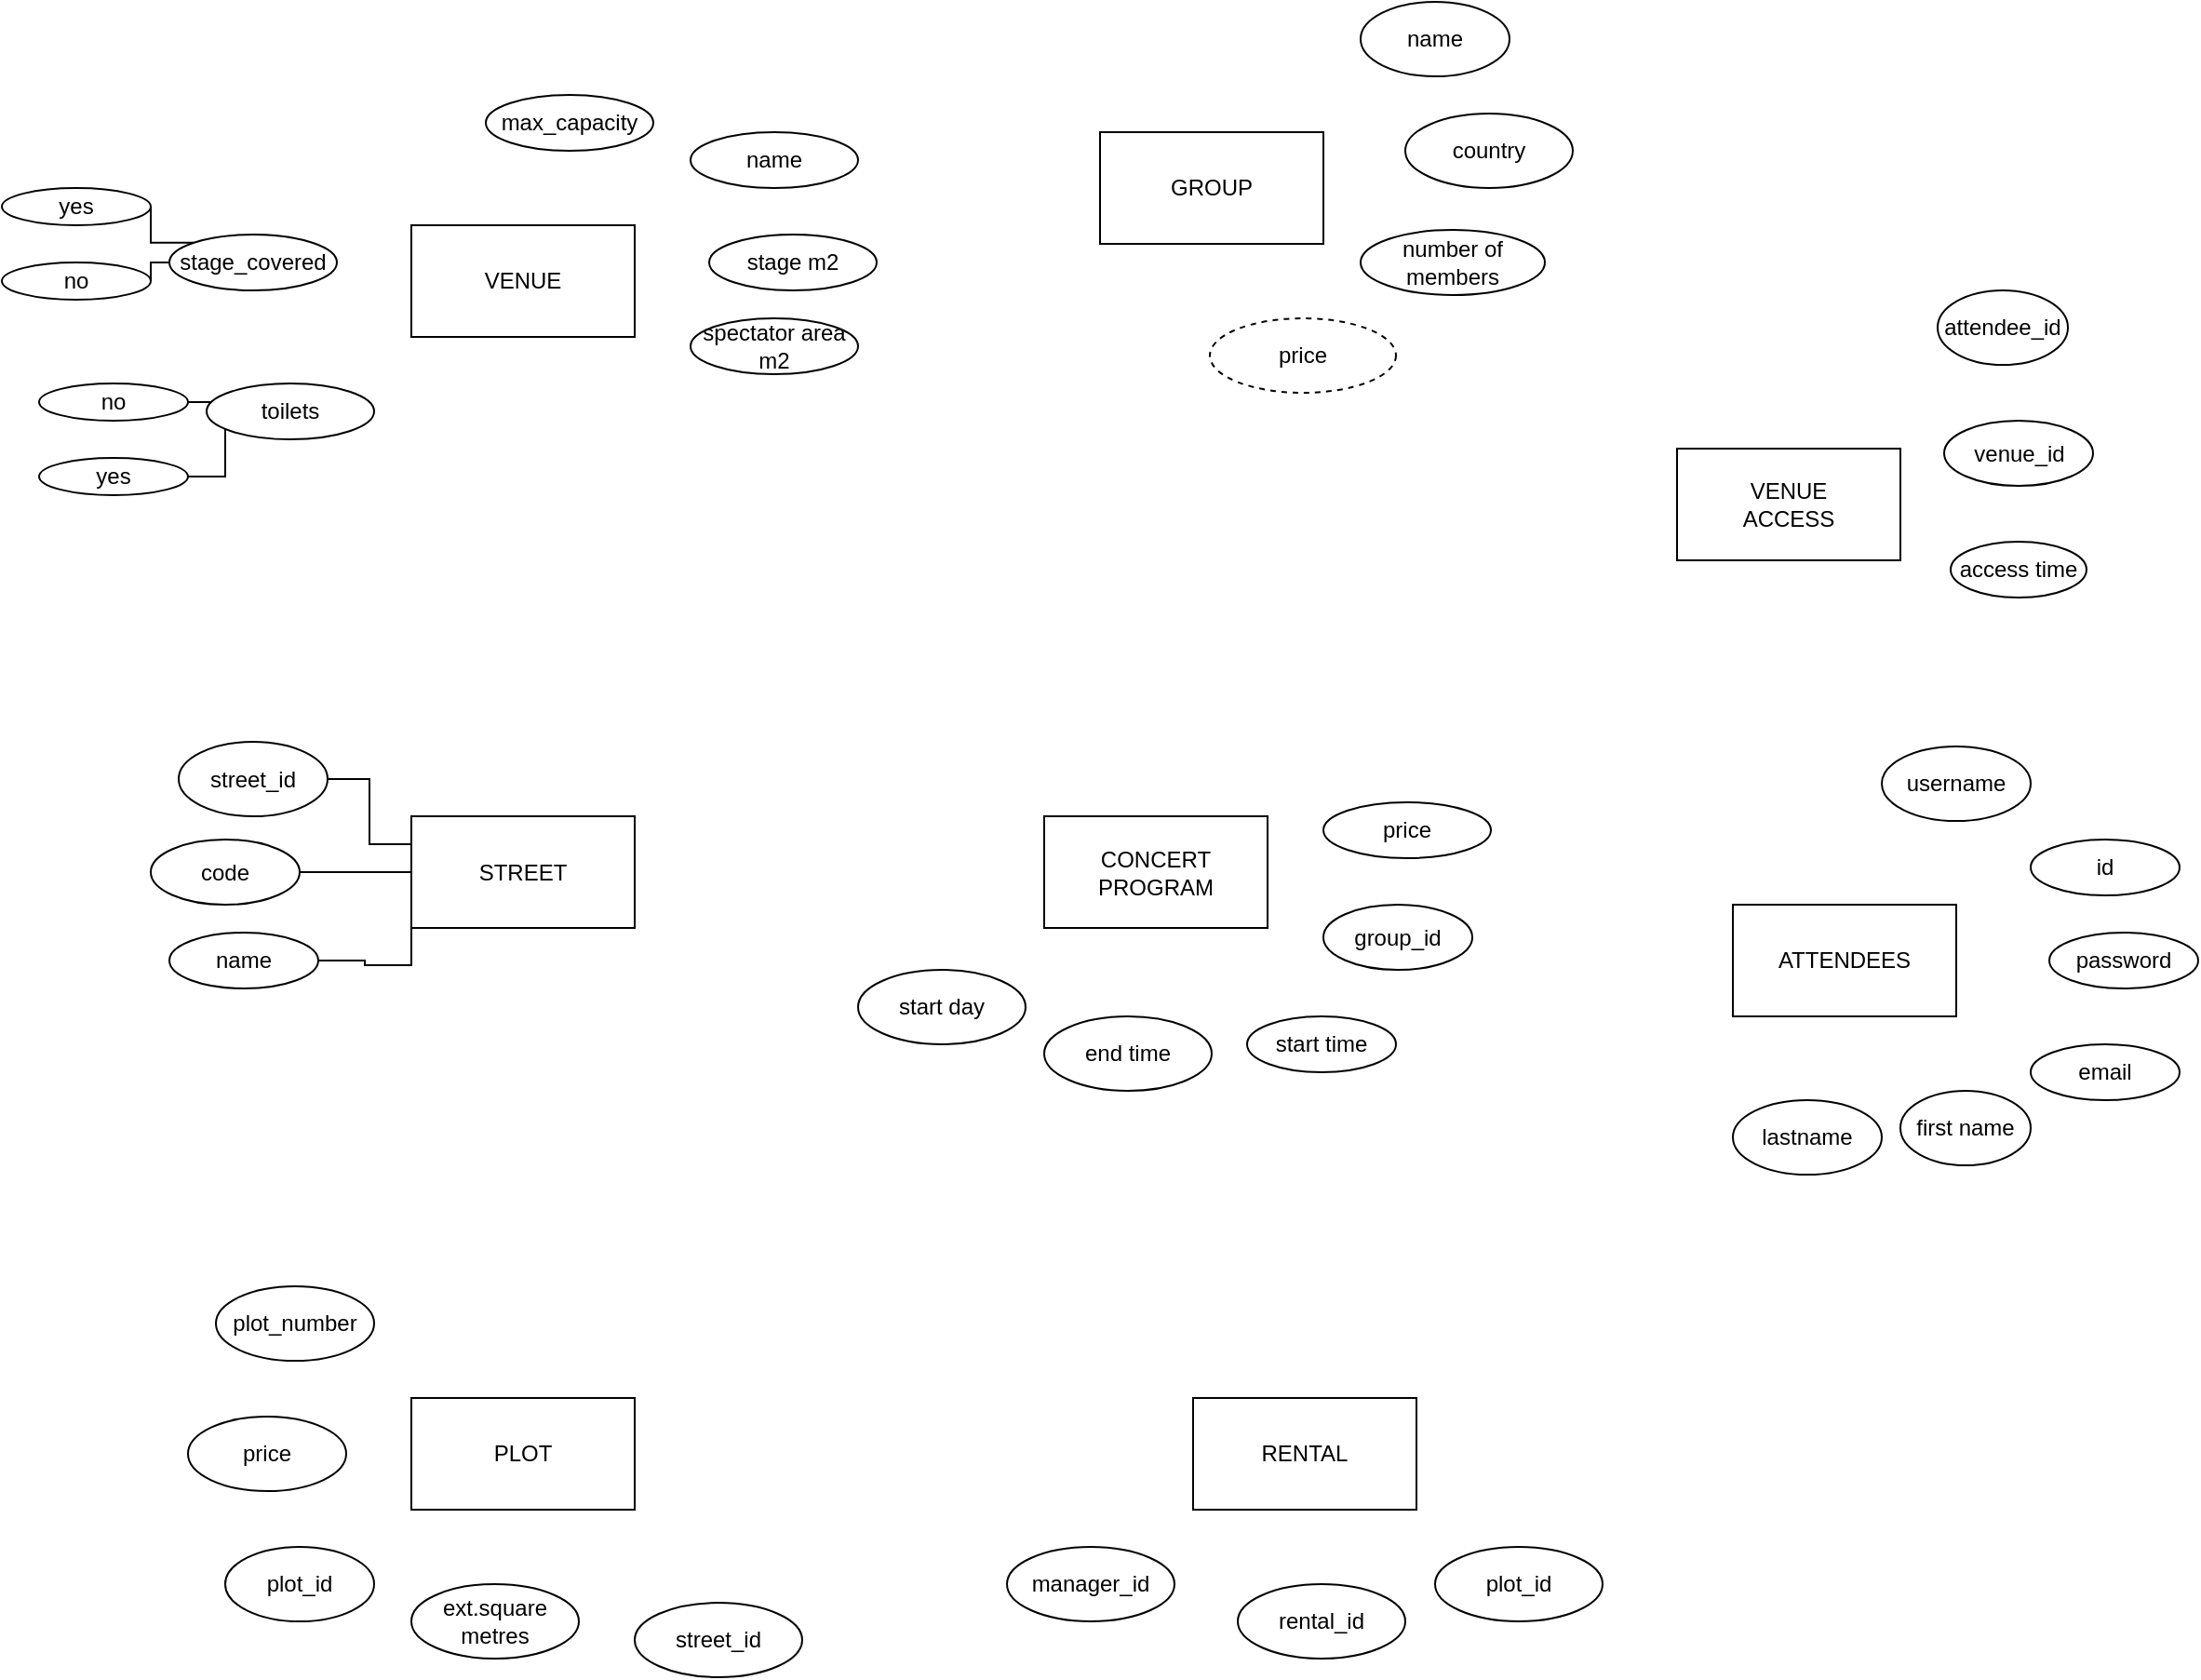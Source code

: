 <mxfile version="24.8.3">
  <diagram name="Page-1" id="NB9T3TCFV4lT3BETn5Xb">
    <mxGraphModel dx="1798" dy="666" grid="1" gridSize="10" guides="1" tooltips="1" connect="1" arrows="1" fold="1" page="1" pageScale="1" pageWidth="827" pageHeight="1169" math="0" shadow="0">
      <root>
        <mxCell id="0" />
        <mxCell id="1" parent="0" />
        <mxCell id="pBUAhn7HmdubHw7LqBM4-2" value="RENTAL" style="rounded=0;whiteSpace=wrap;html=1;" vertex="1" parent="1">
          <mxGeometry x="420" y="790" width="120" height="60" as="geometry" />
        </mxCell>
        <mxCell id="pBUAhn7HmdubHw7LqBM4-3" value="PLOT" style="rounded=0;whiteSpace=wrap;html=1;" vertex="1" parent="1">
          <mxGeometry y="790" width="120" height="60" as="geometry" />
        </mxCell>
        <mxCell id="pBUAhn7HmdubHw7LqBM4-4" value="ATTENDEES" style="rounded=0;whiteSpace=wrap;html=1;" vertex="1" parent="1">
          <mxGeometry x="710" y="525" width="120" height="60" as="geometry" />
        </mxCell>
        <mxCell id="pBUAhn7HmdubHw7LqBM4-5" value="GROUP" style="rounded=0;whiteSpace=wrap;html=1;" vertex="1" parent="1">
          <mxGeometry x="370" y="110" width="120" height="60" as="geometry" />
        </mxCell>
        <mxCell id="pBUAhn7HmdubHw7LqBM4-6" value="CONCERT&lt;div&gt;PROGRAM&lt;/div&gt;" style="rounded=0;whiteSpace=wrap;html=1;" vertex="1" parent="1">
          <mxGeometry x="340" y="477.5" width="120" height="60" as="geometry" />
        </mxCell>
        <mxCell id="pBUAhn7HmdubHw7LqBM4-30" style="edgeStyle=orthogonalEdgeStyle;rounded=0;orthogonalLoop=1;jettySize=auto;html=1;exitX=0;exitY=0.25;exitDx=0;exitDy=0;entryX=1;entryY=0.5;entryDx=0;entryDy=0;endArrow=none;endFill=0;" edge="1" parent="1" source="pBUAhn7HmdubHw7LqBM4-7" target="pBUAhn7HmdubHw7LqBM4-24">
          <mxGeometry relative="1" as="geometry" />
        </mxCell>
        <mxCell id="pBUAhn7HmdubHw7LqBM4-31" style="edgeStyle=orthogonalEdgeStyle;rounded=0;orthogonalLoop=1;jettySize=auto;html=1;exitX=0;exitY=0.5;exitDx=0;exitDy=0;entryX=1;entryY=0.5;entryDx=0;entryDy=0;endArrow=none;endFill=0;" edge="1" parent="1" source="pBUAhn7HmdubHw7LqBM4-7" target="pBUAhn7HmdubHw7LqBM4-26">
          <mxGeometry relative="1" as="geometry" />
        </mxCell>
        <mxCell id="pBUAhn7HmdubHw7LqBM4-34" style="edgeStyle=orthogonalEdgeStyle;rounded=0;orthogonalLoop=1;jettySize=auto;html=1;exitX=0;exitY=1;exitDx=0;exitDy=0;entryX=1;entryY=0.5;entryDx=0;entryDy=0;endArrow=none;endFill=0;" edge="1" parent="1" source="pBUAhn7HmdubHw7LqBM4-7" target="pBUAhn7HmdubHw7LqBM4-25">
          <mxGeometry relative="1" as="geometry" />
        </mxCell>
        <mxCell id="pBUAhn7HmdubHw7LqBM4-7" value="STREET" style="rounded=0;whiteSpace=wrap;html=1;" vertex="1" parent="1">
          <mxGeometry y="477.5" width="120" height="60" as="geometry" />
        </mxCell>
        <mxCell id="pBUAhn7HmdubHw7LqBM4-8" value="VENUE" style="rounded=0;whiteSpace=wrap;html=1;" vertex="1" parent="1">
          <mxGeometry y="160" width="120" height="60" as="geometry" />
        </mxCell>
        <mxCell id="pBUAhn7HmdubHw7LqBM4-9" value="VENUE&lt;div&gt;ACCESS&lt;/div&gt;" style="rounded=0;whiteSpace=wrap;html=1;" vertex="1" parent="1">
          <mxGeometry x="680" y="280" width="120" height="60" as="geometry" />
        </mxCell>
        <mxCell id="pBUAhn7HmdubHw7LqBM4-10" value="name" style="ellipse;whiteSpace=wrap;html=1;" vertex="1" parent="1">
          <mxGeometry x="150" y="110" width="90" height="30" as="geometry" />
        </mxCell>
        <mxCell id="pBUAhn7HmdubHw7LqBM4-11" value="stage m2" style="ellipse;whiteSpace=wrap;html=1;" vertex="1" parent="1">
          <mxGeometry x="160" y="165" width="90" height="30" as="geometry" />
        </mxCell>
        <mxCell id="pBUAhn7HmdubHw7LqBM4-12" value="spectator area m2" style="ellipse;whiteSpace=wrap;html=1;" vertex="1" parent="1">
          <mxGeometry x="150" y="210" width="90" height="30" as="geometry" />
        </mxCell>
        <mxCell id="pBUAhn7HmdubHw7LqBM4-13" value="max_capacity" style="ellipse;whiteSpace=wrap;html=1;" vertex="1" parent="1">
          <mxGeometry x="40" y="90" width="90" height="30" as="geometry" />
        </mxCell>
        <mxCell id="pBUAhn7HmdubHw7LqBM4-29" style="edgeStyle=orthogonalEdgeStyle;rounded=0;orthogonalLoop=1;jettySize=auto;html=1;exitX=1;exitY=0.5;exitDx=0;exitDy=0;entryX=1;entryY=0.5;entryDx=0;entryDy=0;endArrow=none;endFill=0;" edge="1" parent="1" source="pBUAhn7HmdubHw7LqBM4-16" target="pBUAhn7HmdubHw7LqBM4-17">
          <mxGeometry relative="1" as="geometry" />
        </mxCell>
        <mxCell id="pBUAhn7HmdubHw7LqBM4-14" value="toilets" style="ellipse;whiteSpace=wrap;html=1;" vertex="1" parent="1">
          <mxGeometry x="-110" y="245" width="90" height="30" as="geometry" />
        </mxCell>
        <mxCell id="pBUAhn7HmdubHw7LqBM4-27" style="edgeStyle=orthogonalEdgeStyle;rounded=0;orthogonalLoop=1;jettySize=auto;html=1;exitX=0;exitY=0;exitDx=0;exitDy=0;entryX=1;entryY=0.5;entryDx=0;entryDy=0;endArrow=none;endFill=0;" edge="1" parent="1" source="pBUAhn7HmdubHw7LqBM4-15" target="pBUAhn7HmdubHw7LqBM4-18">
          <mxGeometry relative="1" as="geometry" />
        </mxCell>
        <mxCell id="pBUAhn7HmdubHw7LqBM4-28" style="edgeStyle=orthogonalEdgeStyle;rounded=0;orthogonalLoop=1;jettySize=auto;html=1;exitX=0;exitY=0.5;exitDx=0;exitDy=0;entryX=1;entryY=0.5;entryDx=0;entryDy=0;endArrow=none;endFill=0;" edge="1" parent="1" source="pBUAhn7HmdubHw7LqBM4-15" target="pBUAhn7HmdubHw7LqBM4-19">
          <mxGeometry relative="1" as="geometry" />
        </mxCell>
        <mxCell id="pBUAhn7HmdubHw7LqBM4-15" value="stage_covered" style="ellipse;whiteSpace=wrap;html=1;" vertex="1" parent="1">
          <mxGeometry x="-130" y="165" width="90" height="30" as="geometry" />
        </mxCell>
        <mxCell id="pBUAhn7HmdubHw7LqBM4-16" value="yes" style="ellipse;whiteSpace=wrap;html=1;" vertex="1" parent="1">
          <mxGeometry x="-200" y="285" width="80" height="20" as="geometry" />
        </mxCell>
        <mxCell id="pBUAhn7HmdubHw7LqBM4-17" value="no" style="ellipse;whiteSpace=wrap;html=1;" vertex="1" parent="1">
          <mxGeometry x="-200" y="245" width="80" height="20" as="geometry" />
        </mxCell>
        <mxCell id="pBUAhn7HmdubHw7LqBM4-18" value="yes" style="ellipse;whiteSpace=wrap;html=1;" vertex="1" parent="1">
          <mxGeometry x="-220" y="140" width="80" height="20" as="geometry" />
        </mxCell>
        <mxCell id="pBUAhn7HmdubHw7LqBM4-19" value="no" style="ellipse;whiteSpace=wrap;html=1;" vertex="1" parent="1">
          <mxGeometry x="-220" y="180" width="80" height="20" as="geometry" />
        </mxCell>
        <mxCell id="pBUAhn7HmdubHw7LqBM4-24" value="street_id" style="ellipse;whiteSpace=wrap;html=1;" vertex="1" parent="1">
          <mxGeometry x="-125" y="437.5" width="80" height="40" as="geometry" />
        </mxCell>
        <mxCell id="pBUAhn7HmdubHw7LqBM4-25" value="name" style="ellipse;whiteSpace=wrap;html=1;" vertex="1" parent="1">
          <mxGeometry x="-130" y="540" width="80" height="30" as="geometry" />
        </mxCell>
        <mxCell id="pBUAhn7HmdubHw7LqBM4-26" value="code" style="ellipse;whiteSpace=wrap;html=1;" vertex="1" parent="1">
          <mxGeometry x="-140" y="490" width="80" height="35" as="geometry" />
        </mxCell>
        <mxCell id="pBUAhn7HmdubHw7LqBM4-35" value="plot_number" style="ellipse;whiteSpace=wrap;html=1;" vertex="1" parent="1">
          <mxGeometry x="-105" y="730" width="85" height="40" as="geometry" />
        </mxCell>
        <mxCell id="pBUAhn7HmdubHw7LqBM4-36" value="street_id" style="ellipse;whiteSpace=wrap;html=1;" vertex="1" parent="1">
          <mxGeometry x="120" y="900" width="90" height="40" as="geometry" />
        </mxCell>
        <mxCell id="pBUAhn7HmdubHw7LqBM4-37" value="ext.square metres" style="ellipse;whiteSpace=wrap;html=1;" vertex="1" parent="1">
          <mxGeometry y="890" width="90" height="40" as="geometry" />
        </mxCell>
        <mxCell id="pBUAhn7HmdubHw7LqBM4-38" value="plot_id" style="ellipse;whiteSpace=wrap;html=1;" vertex="1" parent="1">
          <mxGeometry x="-100" y="870" width="80" height="40" as="geometry" />
        </mxCell>
        <mxCell id="pBUAhn7HmdubHw7LqBM4-39" value="price" style="ellipse;whiteSpace=wrap;html=1;" vertex="1" parent="1">
          <mxGeometry x="-120" y="800" width="85" height="40" as="geometry" />
        </mxCell>
        <mxCell id="pBUAhn7HmdubHw7LqBM4-40" value="manager_id" style="ellipse;whiteSpace=wrap;html=1;" vertex="1" parent="1">
          <mxGeometry x="320" y="870" width="90" height="40" as="geometry" />
        </mxCell>
        <mxCell id="pBUAhn7HmdubHw7LqBM4-41" value="rental_id" style="ellipse;whiteSpace=wrap;html=1;" vertex="1" parent="1">
          <mxGeometry x="444" y="890" width="90" height="40" as="geometry" />
        </mxCell>
        <mxCell id="pBUAhn7HmdubHw7LqBM4-42" value="plot_id" style="ellipse;whiteSpace=wrap;html=1;" vertex="1" parent="1">
          <mxGeometry x="550" y="870" width="90" height="40" as="geometry" />
        </mxCell>
        <mxCell id="pBUAhn7HmdubHw7LqBM4-43" value="start day" style="ellipse;whiteSpace=wrap;html=1;" vertex="1" parent="1">
          <mxGeometry x="240" y="560" width="90" height="40" as="geometry" />
        </mxCell>
        <mxCell id="pBUAhn7HmdubHw7LqBM4-44" value="end time" style="ellipse;whiteSpace=wrap;html=1;" vertex="1" parent="1">
          <mxGeometry x="340" y="585" width="90" height="40" as="geometry" />
        </mxCell>
        <mxCell id="pBUAhn7HmdubHw7LqBM4-45" value="start time" style="ellipse;whiteSpace=wrap;html=1;" vertex="1" parent="1">
          <mxGeometry x="449" y="585" width="80" height="30" as="geometry" />
        </mxCell>
        <mxCell id="pBUAhn7HmdubHw7LqBM4-46" value="group_id" style="ellipse;whiteSpace=wrap;html=1;" vertex="1" parent="1">
          <mxGeometry x="490" y="525" width="80" height="35" as="geometry" />
        </mxCell>
        <mxCell id="pBUAhn7HmdubHw7LqBM4-47" value="price" style="ellipse;whiteSpace=wrap;html=1;" vertex="1" parent="1">
          <mxGeometry x="490" y="470" width="90" height="30" as="geometry" />
        </mxCell>
        <mxCell id="pBUAhn7HmdubHw7LqBM4-48" value="first name" style="ellipse;whiteSpace=wrap;html=1;" vertex="1" parent="1">
          <mxGeometry x="800" y="625" width="70" height="40" as="geometry" />
        </mxCell>
        <mxCell id="pBUAhn7HmdubHw7LqBM4-49" value="username" style="ellipse;whiteSpace=wrap;html=1;" vertex="1" parent="1">
          <mxGeometry x="790" y="440" width="80" height="40" as="geometry" />
        </mxCell>
        <mxCell id="pBUAhn7HmdubHw7LqBM4-50" value="lastname" style="ellipse;whiteSpace=wrap;html=1;" vertex="1" parent="1">
          <mxGeometry x="710" y="630" width="80" height="40" as="geometry" />
        </mxCell>
        <mxCell id="pBUAhn7HmdubHw7LqBM4-51" value="email" style="ellipse;whiteSpace=wrap;html=1;" vertex="1" parent="1">
          <mxGeometry x="870" y="600" width="80" height="30" as="geometry" />
        </mxCell>
        <mxCell id="pBUAhn7HmdubHw7LqBM4-52" value="password" style="ellipse;whiteSpace=wrap;html=1;" vertex="1" parent="1">
          <mxGeometry x="880" y="540" width="80" height="30" as="geometry" />
        </mxCell>
        <mxCell id="pBUAhn7HmdubHw7LqBM4-53" value="id" style="ellipse;whiteSpace=wrap;html=1;" vertex="1" parent="1">
          <mxGeometry x="870" y="490" width="80" height="30" as="geometry" />
        </mxCell>
        <mxCell id="pBUAhn7HmdubHw7LqBM4-54" value="access time" style="ellipse;whiteSpace=wrap;html=1;" vertex="1" parent="1">
          <mxGeometry x="827" y="330" width="73" height="30" as="geometry" />
        </mxCell>
        <mxCell id="pBUAhn7HmdubHw7LqBM4-55" value="venue_id" style="ellipse;whiteSpace=wrap;html=1;" vertex="1" parent="1">
          <mxGeometry x="823.5" y="265" width="80" height="35" as="geometry" />
        </mxCell>
        <mxCell id="pBUAhn7HmdubHw7LqBM4-56" value="attendee_id" style="ellipse;whiteSpace=wrap;html=1;" vertex="1" parent="1">
          <mxGeometry x="820" y="195" width="70" height="40" as="geometry" />
        </mxCell>
        <mxCell id="pBUAhn7HmdubHw7LqBM4-57" value="number of members" style="ellipse;whiteSpace=wrap;html=1;" vertex="1" parent="1">
          <mxGeometry x="510" y="162.5" width="99" height="35" as="geometry" />
        </mxCell>
        <mxCell id="pBUAhn7HmdubHw7LqBM4-58" value="country" style="ellipse;whiteSpace=wrap;html=1;" vertex="1" parent="1">
          <mxGeometry x="534" y="100" width="90" height="40" as="geometry" />
        </mxCell>
        <mxCell id="pBUAhn7HmdubHw7LqBM4-59" value="name" style="ellipse;whiteSpace=wrap;html=1;" vertex="1" parent="1">
          <mxGeometry x="510" y="40" width="80" height="40" as="geometry" />
        </mxCell>
        <mxCell id="pBUAhn7HmdubHw7LqBM4-60" value="price" style="ellipse;whiteSpace=wrap;html=1;align=center;dashed=1;" vertex="1" parent="1">
          <mxGeometry x="429" y="210" width="100" height="40" as="geometry" />
        </mxCell>
      </root>
    </mxGraphModel>
  </diagram>
</mxfile>
